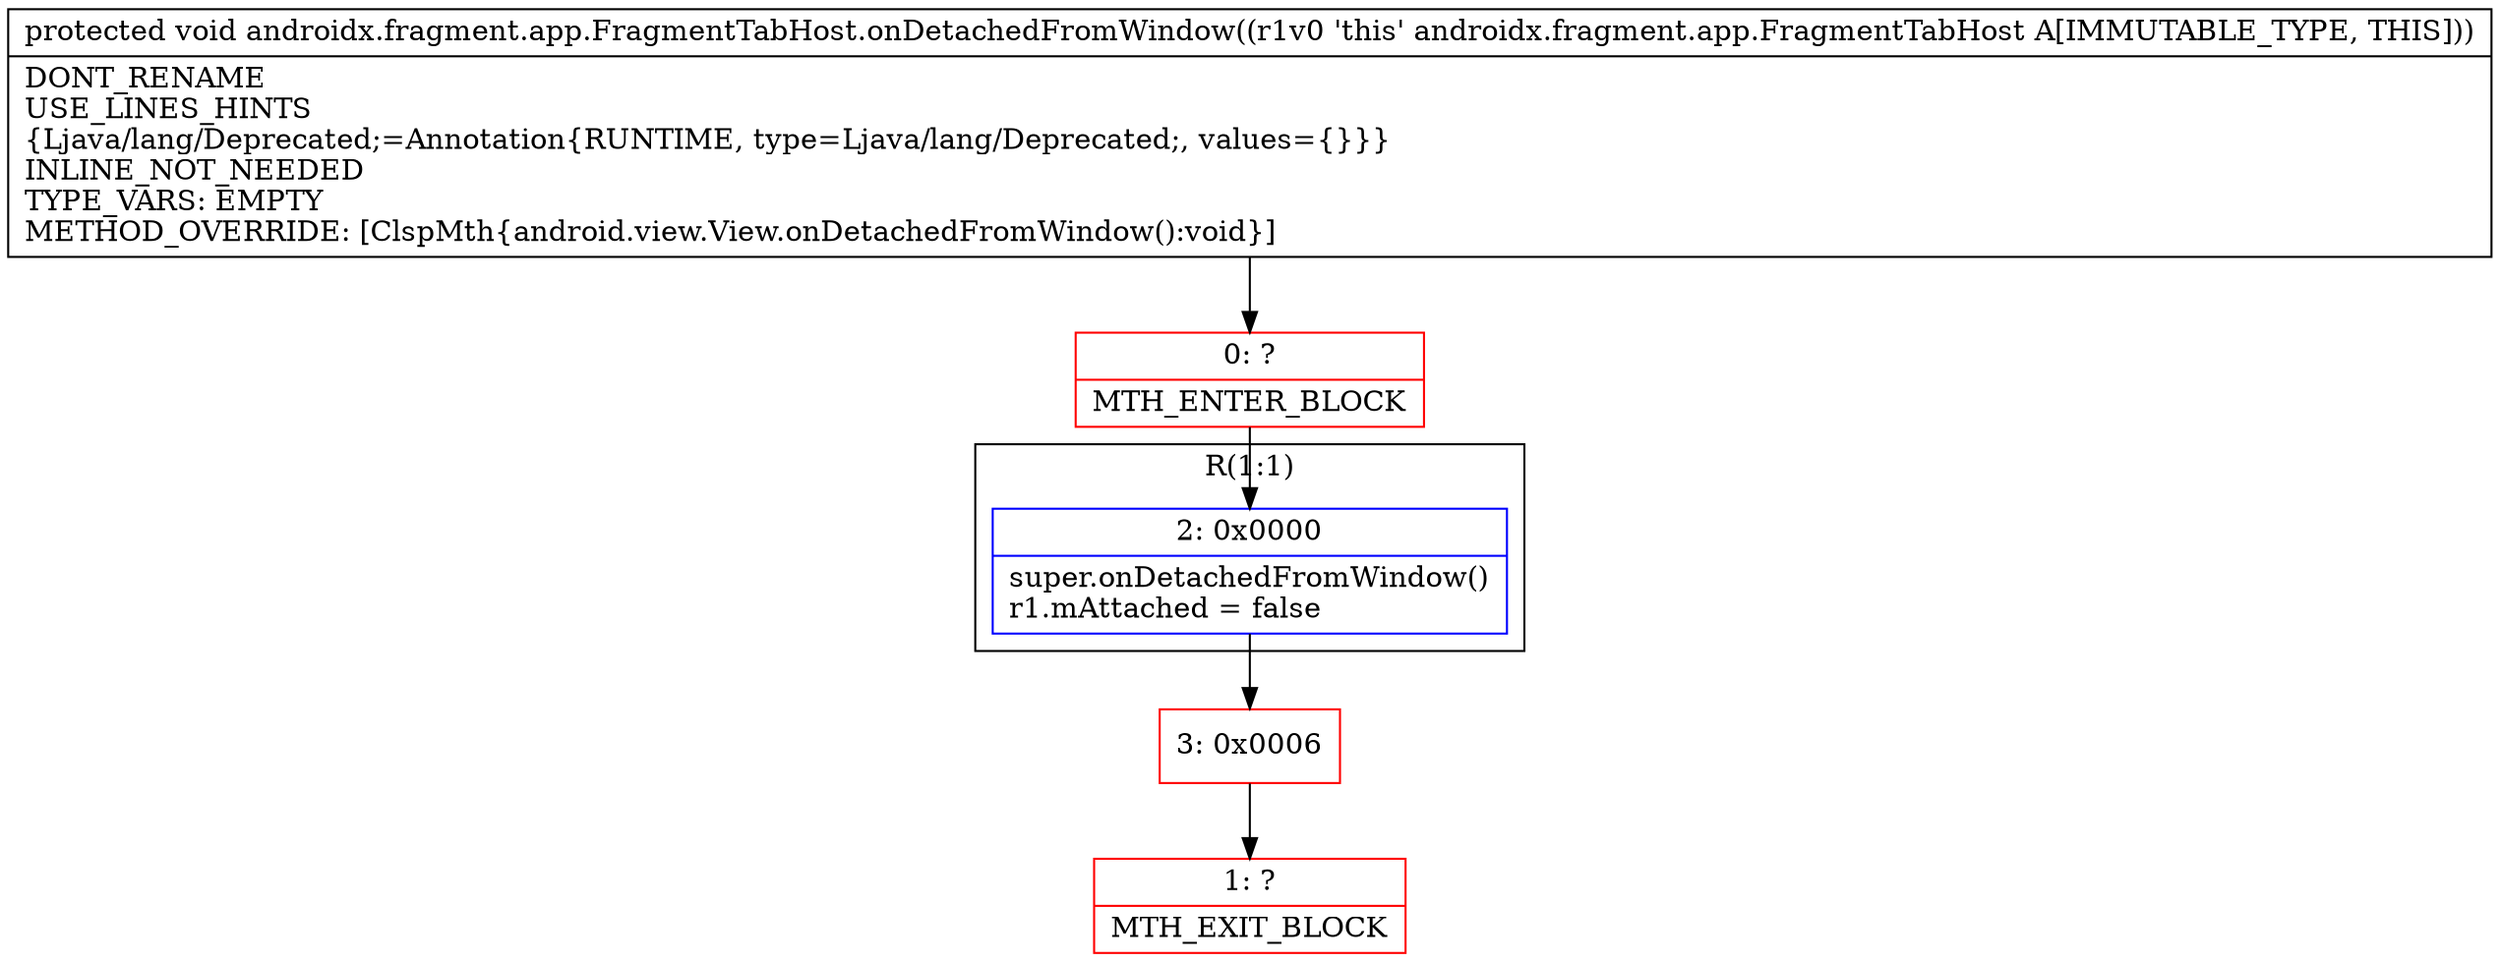 digraph "CFG forandroidx.fragment.app.FragmentTabHost.onDetachedFromWindow()V" {
subgraph cluster_Region_1613771373 {
label = "R(1:1)";
node [shape=record,color=blue];
Node_2 [shape=record,label="{2\:\ 0x0000|super.onDetachedFromWindow()\lr1.mAttached = false\l}"];
}
Node_0 [shape=record,color=red,label="{0\:\ ?|MTH_ENTER_BLOCK\l}"];
Node_3 [shape=record,color=red,label="{3\:\ 0x0006}"];
Node_1 [shape=record,color=red,label="{1\:\ ?|MTH_EXIT_BLOCK\l}"];
MethodNode[shape=record,label="{protected void androidx.fragment.app.FragmentTabHost.onDetachedFromWindow((r1v0 'this' androidx.fragment.app.FragmentTabHost A[IMMUTABLE_TYPE, THIS]))  | DONT_RENAME\lUSE_LINES_HINTS\l\{Ljava\/lang\/Deprecated;=Annotation\{RUNTIME, type=Ljava\/lang\/Deprecated;, values=\{\}\}\}\lINLINE_NOT_NEEDED\lTYPE_VARS: EMPTY\lMETHOD_OVERRIDE: [ClspMth\{android.view.View.onDetachedFromWindow():void\}]\l}"];
MethodNode -> Node_0;Node_2 -> Node_3;
Node_0 -> Node_2;
Node_3 -> Node_1;
}

